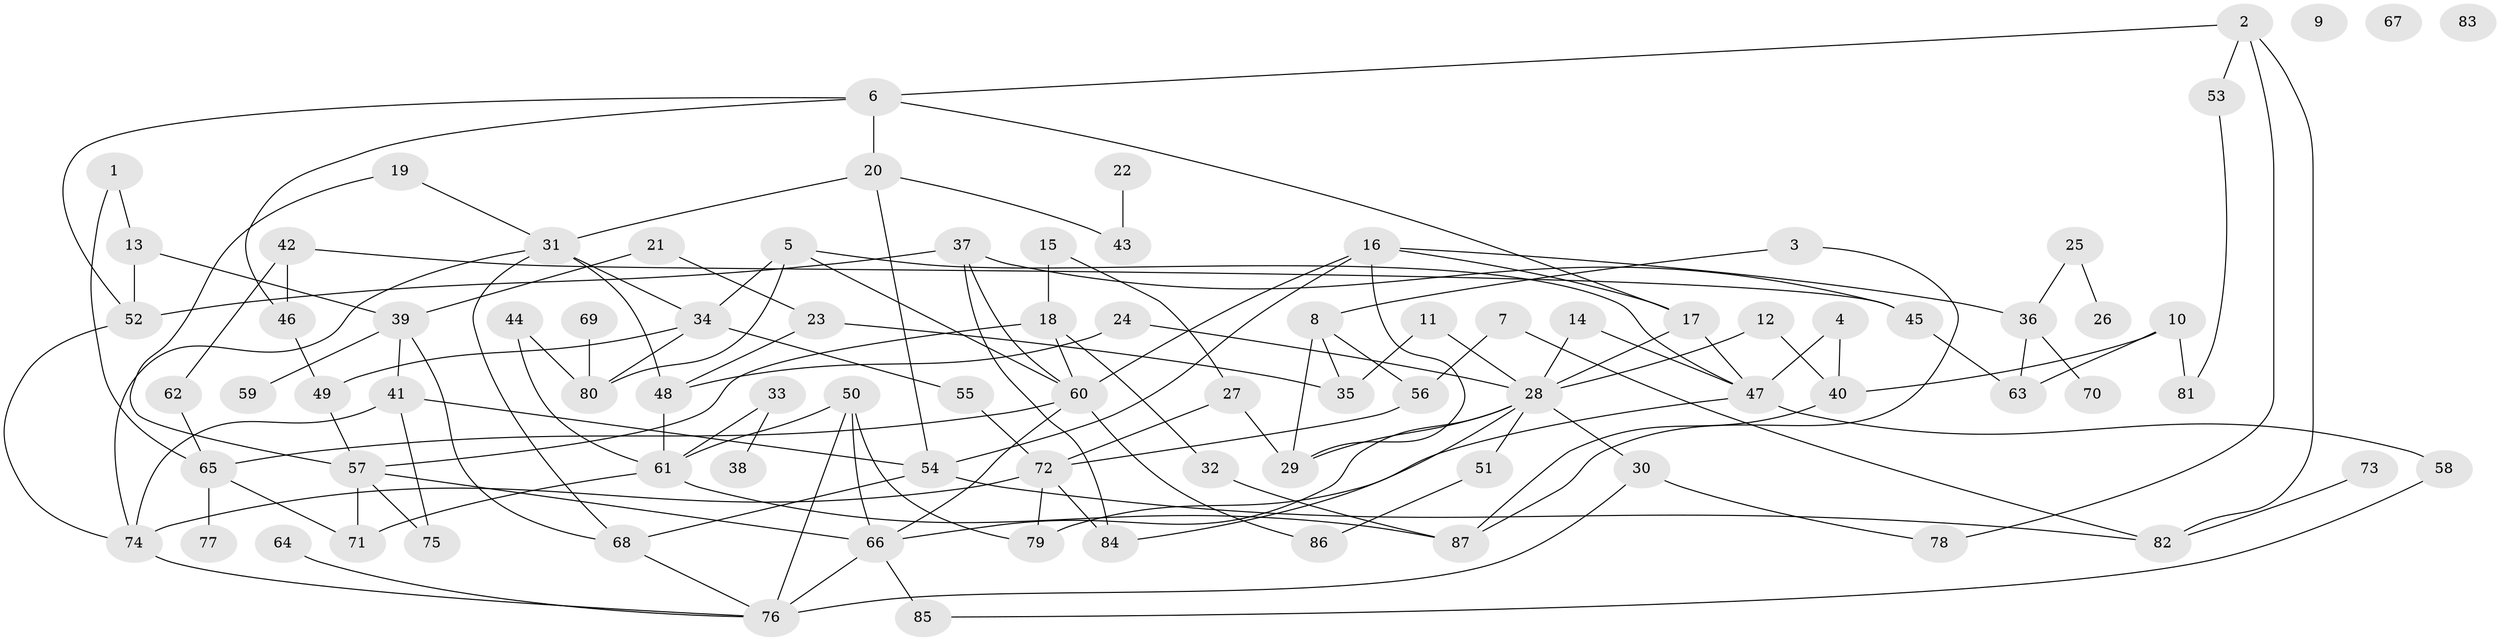 // coarse degree distribution, {2: 0.22033898305084745, 4: 0.13559322033898305, 7: 0.0847457627118644, 5: 0.06779661016949153, 0: 0.05084745762711865, 3: 0.2033898305084746, 6: 0.0847457627118644, 1: 0.1016949152542373, 10: 0.03389830508474576, 9: 0.01694915254237288}
// Generated by graph-tools (version 1.1) at 2025/41/03/06/25 10:41:20]
// undirected, 87 vertices, 136 edges
graph export_dot {
graph [start="1"]
  node [color=gray90,style=filled];
  1;
  2;
  3;
  4;
  5;
  6;
  7;
  8;
  9;
  10;
  11;
  12;
  13;
  14;
  15;
  16;
  17;
  18;
  19;
  20;
  21;
  22;
  23;
  24;
  25;
  26;
  27;
  28;
  29;
  30;
  31;
  32;
  33;
  34;
  35;
  36;
  37;
  38;
  39;
  40;
  41;
  42;
  43;
  44;
  45;
  46;
  47;
  48;
  49;
  50;
  51;
  52;
  53;
  54;
  55;
  56;
  57;
  58;
  59;
  60;
  61;
  62;
  63;
  64;
  65;
  66;
  67;
  68;
  69;
  70;
  71;
  72;
  73;
  74;
  75;
  76;
  77;
  78;
  79;
  80;
  81;
  82;
  83;
  84;
  85;
  86;
  87;
  1 -- 13;
  1 -- 65;
  2 -- 6;
  2 -- 53;
  2 -- 78;
  2 -- 82;
  3 -- 8;
  3 -- 87;
  4 -- 40;
  4 -- 47;
  5 -- 34;
  5 -- 47;
  5 -- 60;
  5 -- 80;
  6 -- 17;
  6 -- 20;
  6 -- 46;
  6 -- 52;
  7 -- 56;
  7 -- 82;
  8 -- 29;
  8 -- 35;
  8 -- 56;
  10 -- 40;
  10 -- 63;
  10 -- 81;
  11 -- 28;
  11 -- 35;
  12 -- 28;
  12 -- 40;
  13 -- 39;
  13 -- 52;
  14 -- 28;
  14 -- 47;
  15 -- 18;
  15 -- 27;
  16 -- 17;
  16 -- 29;
  16 -- 36;
  16 -- 54;
  16 -- 60;
  17 -- 28;
  17 -- 47;
  18 -- 32;
  18 -- 57;
  18 -- 60;
  19 -- 31;
  19 -- 57;
  20 -- 31;
  20 -- 43;
  20 -- 54;
  21 -- 23;
  21 -- 39;
  22 -- 43;
  23 -- 35;
  23 -- 48;
  24 -- 28;
  24 -- 48;
  25 -- 26;
  25 -- 36;
  27 -- 29;
  27 -- 72;
  28 -- 29;
  28 -- 30;
  28 -- 51;
  28 -- 66;
  28 -- 84;
  30 -- 76;
  30 -- 78;
  31 -- 34;
  31 -- 48;
  31 -- 68;
  31 -- 74;
  32 -- 87;
  33 -- 38;
  33 -- 61;
  34 -- 49;
  34 -- 55;
  34 -- 80;
  36 -- 63;
  36 -- 70;
  37 -- 45;
  37 -- 52;
  37 -- 60;
  37 -- 84;
  39 -- 41;
  39 -- 59;
  39 -- 68;
  40 -- 87;
  41 -- 54;
  41 -- 74;
  41 -- 75;
  42 -- 45;
  42 -- 46;
  42 -- 62;
  44 -- 61;
  44 -- 80;
  45 -- 63;
  46 -- 49;
  47 -- 58;
  47 -- 79;
  48 -- 61;
  49 -- 57;
  50 -- 61;
  50 -- 66;
  50 -- 76;
  50 -- 79;
  51 -- 86;
  52 -- 74;
  53 -- 81;
  54 -- 68;
  54 -- 82;
  55 -- 72;
  56 -- 72;
  57 -- 66;
  57 -- 71;
  57 -- 75;
  58 -- 85;
  60 -- 65;
  60 -- 66;
  60 -- 86;
  61 -- 71;
  61 -- 87;
  62 -- 65;
  64 -- 76;
  65 -- 71;
  65 -- 77;
  66 -- 76;
  66 -- 85;
  68 -- 76;
  69 -- 80;
  72 -- 74;
  72 -- 79;
  72 -- 84;
  73 -- 82;
  74 -- 76;
}

